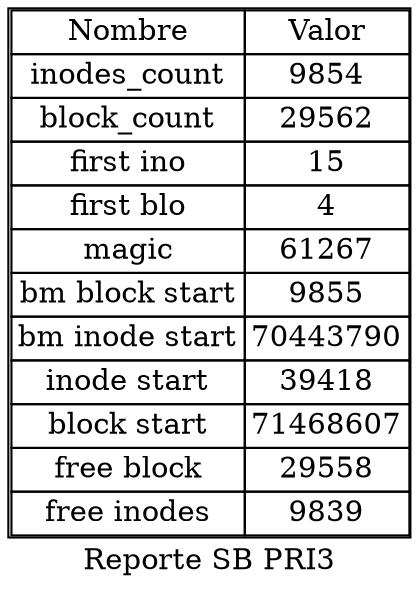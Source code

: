 digraph G{
graph [label = "Reporte SB PRI3"];
node[shape=plain]
randir=TB
SB[label=<
<table border="1" cellborder="1" cellspacing="0">
<tr><td>Nombre</td><td>Valor</td></tr>
<tr><td>inodes_count</td><td>9854</td></tr>
<tr><td>block_count</td><td>29562</td></tr>
<tr><td>first ino</td><td>15</td></tr>
<tr><td>first blo</td><td>4</td></tr>
<tr><td>magic</td><td>61267</td></tr>
<tr><td>bm block start</td><td>9855</td></tr>
<tr><td>bm inode start</td><td>70443790</td></tr>
<tr><td>inode start</td><td>39418</td></tr>
<tr><td>block start</td><td>71468607</td></tr>
<tr><td>free block</td><td>29558</td></tr>
<tr><td>free inodes</td><td>9839</td></tr>

</table>
>];
}